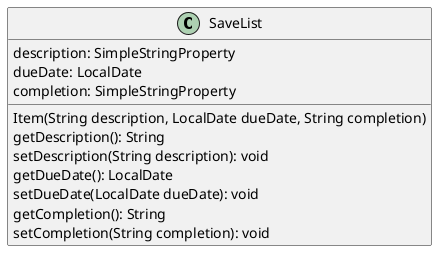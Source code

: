 @startuml

class SaveList {
    description: SimpleStringProperty
    dueDate: LocalDate
    completion: SimpleStringProperty

    {method} Item(String description, LocalDate dueDate, String completion)
    {method} getDescription(): String
    {method} setDescription(String description): void
    {method} getDueDate(): LocalDate
    {method} setDueDate(LocalDate dueDate): void
    {method} getCompletion(): String
    {method} setCompletion(String completion): void
}

@enduml